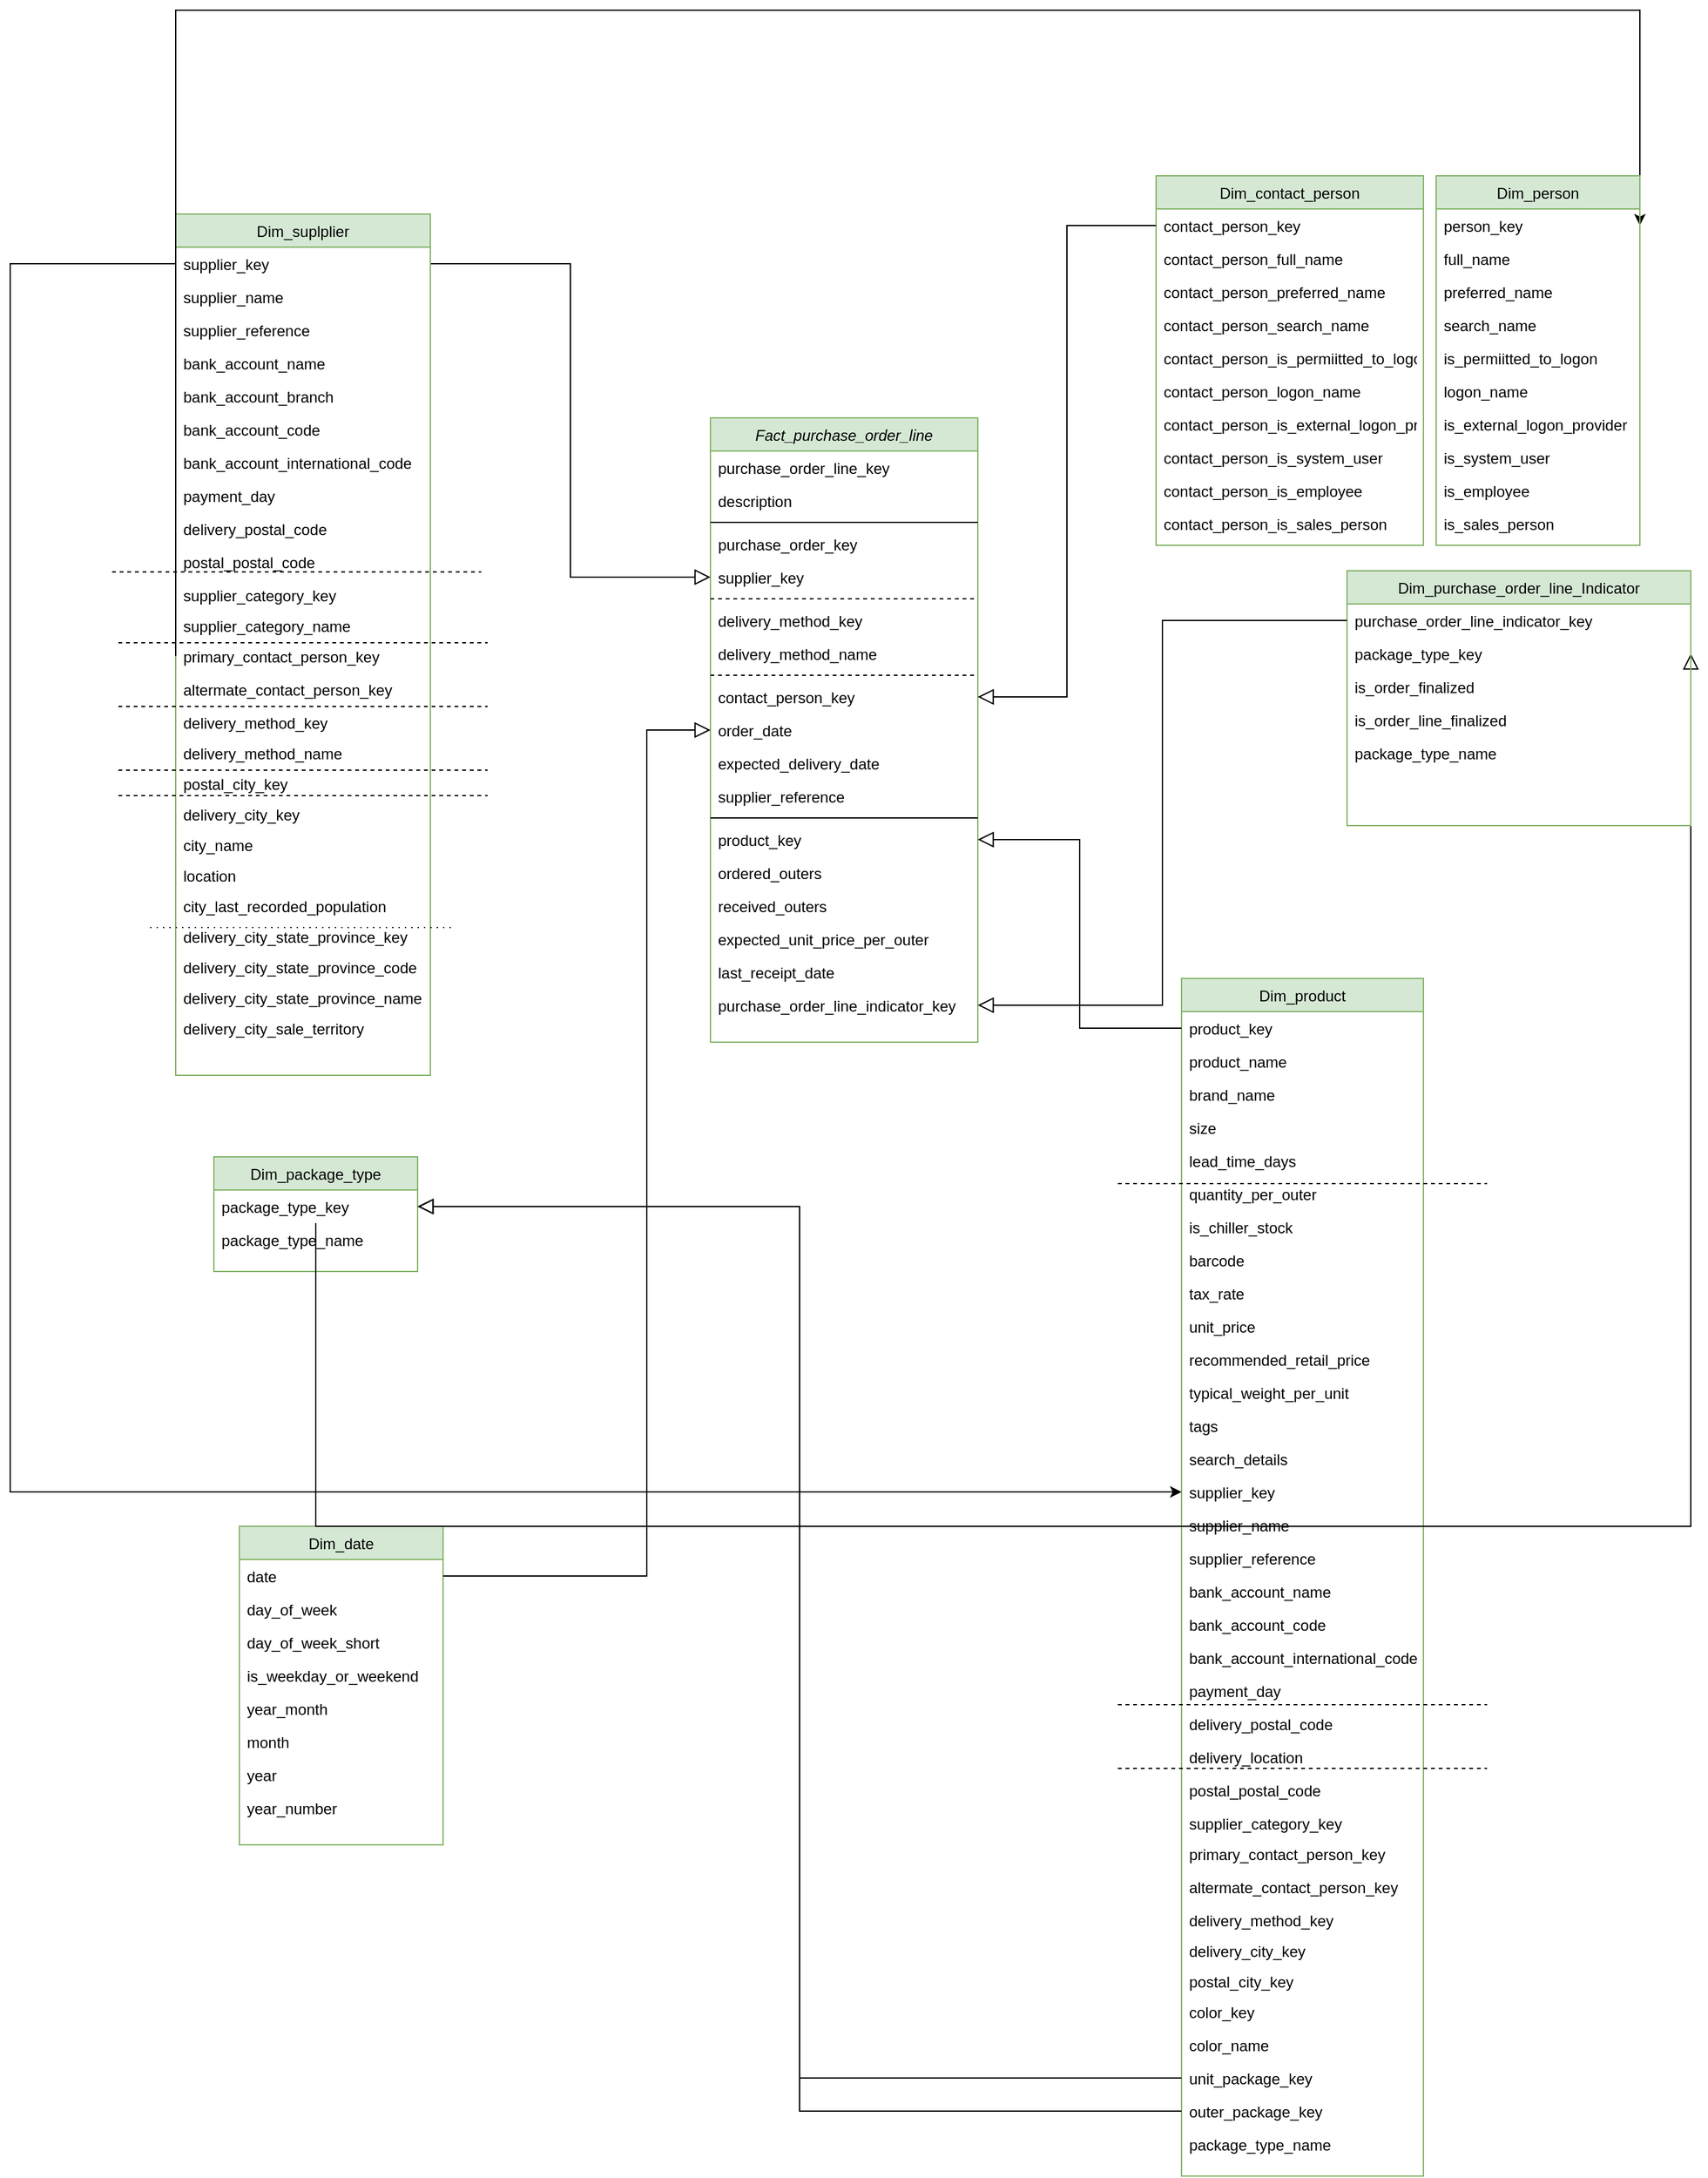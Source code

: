<mxfile version="20.7.4" type="github">
  <diagram id="C5RBs43oDa-KdzZeNtuy" name="Page-1">
    <mxGraphModel dx="1761" dy="1684" grid="1" gridSize="10" guides="1" tooltips="1" connect="1" arrows="1" fold="1" page="1" pageScale="1" pageWidth="827" pageHeight="1169" math="0" shadow="0">
      <root>
        <mxCell id="WIyWlLk6GJQsqaUBKTNV-0" />
        <mxCell id="WIyWlLk6GJQsqaUBKTNV-1" parent="WIyWlLk6GJQsqaUBKTNV-0" />
        <mxCell id="zkfFHV4jXpPFQw0GAbJ--0" value="Fact_purchase_order_line" style="swimlane;fontStyle=2;align=center;verticalAlign=top;childLayout=stackLayout;horizontal=1;startSize=26;horizontalStack=0;resizeParent=1;resizeLast=0;collapsible=1;marginBottom=0;rounded=0;shadow=0;strokeWidth=1;swimlaneLine=1;fillColor=#d5e8d4;strokeColor=#82b366;" parent="WIyWlLk6GJQsqaUBKTNV-1" vertex="1">
          <mxGeometry x="420" y="230" width="210" height="490" as="geometry">
            <mxRectangle x="230" y="140" width="160" height="26" as="alternateBounds" />
          </mxGeometry>
        </mxCell>
        <mxCell id="zkfFHV4jXpPFQw0GAbJ--1" value="purchase_order_line_key" style="text;align=left;verticalAlign=top;spacingLeft=4;spacingRight=4;overflow=hidden;rotatable=0;points=[[0,0.5],[1,0.5]];portConstraint=eastwest;" parent="zkfFHV4jXpPFQw0GAbJ--0" vertex="1">
          <mxGeometry y="26" width="210" height="26" as="geometry" />
        </mxCell>
        <mxCell id="zkfFHV4jXpPFQw0GAbJ--3" value="description" style="text;align=left;verticalAlign=top;spacingLeft=4;spacingRight=4;overflow=hidden;rotatable=0;points=[[0,0.5],[1,0.5]];portConstraint=eastwest;rounded=0;shadow=0;html=0;" parent="zkfFHV4jXpPFQw0GAbJ--0" vertex="1">
          <mxGeometry y="52" width="210" height="26" as="geometry" />
        </mxCell>
        <mxCell id="s6Ir-vhf3dQEjrY05Iy9-20" value="" style="line;html=1;strokeWidth=1;align=left;verticalAlign=middle;spacingTop=-1;spacingLeft=3;spacingRight=3;rotatable=0;labelPosition=right;points=[];portConstraint=eastwest;" vertex="1" parent="zkfFHV4jXpPFQw0GAbJ--0">
          <mxGeometry y="78" width="210" height="8" as="geometry" />
        </mxCell>
        <mxCell id="xJLlcKTlmaiggf84LCdM-2" value="purchase_order_key" style="text;align=left;verticalAlign=top;spacingLeft=4;spacingRight=4;overflow=hidden;rotatable=0;points=[[0,0.5],[1,0.5]];portConstraint=eastwest;rounded=0;shadow=0;html=0;" parent="zkfFHV4jXpPFQw0GAbJ--0" vertex="1">
          <mxGeometry y="86" width="210" height="26" as="geometry" />
        </mxCell>
        <mxCell id="xJLlcKTlmaiggf84LCdM-3" value="supplier_key" style="text;align=left;verticalAlign=top;spacingLeft=4;spacingRight=4;overflow=hidden;rotatable=0;points=[[0,0.5],[1,0.5]];portConstraint=eastwest;rounded=0;shadow=0;html=0;" parent="zkfFHV4jXpPFQw0GAbJ--0" vertex="1">
          <mxGeometry y="112" width="210" height="26" as="geometry" />
        </mxCell>
        <mxCell id="s6Ir-vhf3dQEjrY05Iy9-17" value="" style="line;html=1;strokeWidth=1;align=left;verticalAlign=middle;spacingTop=-1;spacingLeft=3;spacingRight=3;rotatable=0;labelPosition=right;points=[];portConstraint=eastwest;dashed=1;" vertex="1" parent="zkfFHV4jXpPFQw0GAbJ--0">
          <mxGeometry y="138" width="210" height="8" as="geometry" />
        </mxCell>
        <mxCell id="xJLlcKTlmaiggf84LCdM-146" value="delivery_method_key" style="text;align=left;verticalAlign=top;spacingLeft=4;spacingRight=4;overflow=hidden;rotatable=0;points=[[0,0.5],[1,0.5]];portConstraint=eastwest;rounded=0;shadow=0;html=0;" parent="zkfFHV4jXpPFQw0GAbJ--0" vertex="1">
          <mxGeometry y="146" width="210" height="26" as="geometry" />
        </mxCell>
        <mxCell id="xJLlcKTlmaiggf84LCdM-99" value="delivery_method_name" style="text;align=left;verticalAlign=top;spacingLeft=4;spacingRight=4;overflow=hidden;rotatable=0;points=[[0,0.5],[1,0.5]];portConstraint=eastwest;rounded=0;shadow=0;html=0;" parent="zkfFHV4jXpPFQw0GAbJ--0" vertex="1">
          <mxGeometry y="172" width="210" height="26" as="geometry" />
        </mxCell>
        <mxCell id="s6Ir-vhf3dQEjrY05Iy9-13" value="" style="line;html=1;strokeWidth=1;align=left;verticalAlign=middle;spacingTop=-1;spacingLeft=3;spacingRight=3;rotatable=0;labelPosition=right;points=[];portConstraint=eastwest;dashed=1;" vertex="1" parent="zkfFHV4jXpPFQw0GAbJ--0">
          <mxGeometry y="198" width="210" height="8" as="geometry" />
        </mxCell>
        <mxCell id="xJLlcKTlmaiggf84LCdM-5" value="contact_person_key" style="text;align=left;verticalAlign=top;spacingLeft=4;spacingRight=4;overflow=hidden;rotatable=0;points=[[0,0.5],[1,0.5]];portConstraint=eastwest;rounded=0;shadow=0;html=0;" parent="zkfFHV4jXpPFQw0GAbJ--0" vertex="1">
          <mxGeometry y="206" width="210" height="26" as="geometry" />
        </mxCell>
        <mxCell id="xJLlcKTlmaiggf84LCdM-145" value="order_date" style="text;align=left;verticalAlign=top;spacingLeft=4;spacingRight=4;overflow=hidden;rotatable=0;points=[[0,0.5],[1,0.5]];portConstraint=eastwest;rounded=0;shadow=0;html=0;" parent="zkfFHV4jXpPFQw0GAbJ--0" vertex="1">
          <mxGeometry y="232" width="210" height="26" as="geometry" />
        </mxCell>
        <mxCell id="xJLlcKTlmaiggf84LCdM-143" value="expected_delivery_date" style="text;align=left;verticalAlign=top;spacingLeft=4;spacingRight=4;overflow=hidden;rotatable=0;points=[[0,0.5],[1,0.5]];portConstraint=eastwest;rounded=0;shadow=0;html=0;" parent="zkfFHV4jXpPFQw0GAbJ--0" vertex="1">
          <mxGeometry y="258" width="210" height="26" as="geometry" />
        </mxCell>
        <mxCell id="xJLlcKTlmaiggf84LCdM-144" value="supplier_reference" style="text;align=left;verticalAlign=top;spacingLeft=4;spacingRight=4;overflow=hidden;rotatable=0;points=[[0,0.5],[1,0.5]];portConstraint=eastwest;rounded=0;shadow=0;html=0;" parent="zkfFHV4jXpPFQw0GAbJ--0" vertex="1">
          <mxGeometry y="284" width="210" height="26" as="geometry" />
        </mxCell>
        <mxCell id="s6Ir-vhf3dQEjrY05Iy9-11" value="" style="line;html=1;strokeWidth=1;align=left;verticalAlign=middle;spacingTop=-1;spacingLeft=3;spacingRight=3;rotatable=0;labelPosition=right;points=[];portConstraint=eastwest;" vertex="1" parent="zkfFHV4jXpPFQw0GAbJ--0">
          <mxGeometry y="310" width="210" height="8" as="geometry" />
        </mxCell>
        <mxCell id="xJLlcKTlmaiggf84LCdM-4" value="product_key" style="text;align=left;verticalAlign=top;spacingLeft=4;spacingRight=4;overflow=hidden;rotatable=0;points=[[0,0.5],[1,0.5]];portConstraint=eastwest;rounded=0;shadow=0;html=0;" parent="zkfFHV4jXpPFQw0GAbJ--0" vertex="1">
          <mxGeometry y="318" width="210" height="26" as="geometry" />
        </mxCell>
        <mxCell id="xJLlcKTlmaiggf84LCdM-100" value="ordered_outers" style="text;align=left;verticalAlign=top;spacingLeft=4;spacingRight=4;overflow=hidden;rotatable=0;points=[[0,0.5],[1,0.5]];portConstraint=eastwest;rounded=0;shadow=0;html=0;" parent="zkfFHV4jXpPFQw0GAbJ--0" vertex="1">
          <mxGeometry y="344" width="210" height="26" as="geometry" />
        </mxCell>
        <mxCell id="xJLlcKTlmaiggf84LCdM-102" value="received_outers" style="text;align=left;verticalAlign=top;spacingLeft=4;spacingRight=4;overflow=hidden;rotatable=0;points=[[0,0.5],[1,0.5]];portConstraint=eastwest;rounded=0;shadow=0;html=0;" parent="zkfFHV4jXpPFQw0GAbJ--0" vertex="1">
          <mxGeometry y="370" width="210" height="26" as="geometry" />
        </mxCell>
        <mxCell id="xJLlcKTlmaiggf84LCdM-6" value="expected_unit_price_per_outer " style="text;align=left;verticalAlign=top;spacingLeft=4;spacingRight=4;overflow=hidden;rotatable=0;points=[[0,0.5],[1,0.5]];portConstraint=eastwest;rounded=0;shadow=0;html=0;" parent="zkfFHV4jXpPFQw0GAbJ--0" vertex="1">
          <mxGeometry y="396" width="210" height="26" as="geometry" />
        </mxCell>
        <mxCell id="xJLlcKTlmaiggf84LCdM-70" value="last_receipt_date" style="text;align=left;verticalAlign=top;spacingLeft=4;spacingRight=4;overflow=hidden;rotatable=0;points=[[0,0.5],[1,0.5]];portConstraint=eastwest;rounded=0;shadow=0;html=0;" parent="zkfFHV4jXpPFQw0GAbJ--0" vertex="1">
          <mxGeometry y="422" width="210" height="26" as="geometry" />
        </mxCell>
        <mxCell id="s6Ir-vhf3dQEjrY05Iy9-23" value="purchase_order_line_indicator_key" style="text;align=left;verticalAlign=top;spacingLeft=4;spacingRight=4;overflow=hidden;rotatable=0;points=[[0,0.5],[1,0.5]];portConstraint=eastwest;" vertex="1" parent="zkfFHV4jXpPFQw0GAbJ--0">
          <mxGeometry y="448" width="210" height="26" as="geometry" />
        </mxCell>
        <mxCell id="zkfFHV4jXpPFQw0GAbJ--12" value="" style="endArrow=block;endSize=10;endFill=0;shadow=0;strokeWidth=1;rounded=0;edgeStyle=elbowEdgeStyle;exitX=1;exitY=0.5;exitDx=0;exitDy=0;entryX=0;entryY=0.5;entryDx=0;entryDy=0;" parent="WIyWlLk6GJQsqaUBKTNV-1" source="xJLlcKTlmaiggf84LCdM-81" target="xJLlcKTlmaiggf84LCdM-3" edge="1">
          <mxGeometry width="160" relative="1" as="geometry">
            <mxPoint x="210" y="129.0" as="sourcePoint" />
            <mxPoint x="200" y="203" as="targetPoint" />
          </mxGeometry>
        </mxCell>
        <mxCell id="zkfFHV4jXpPFQw0GAbJ--13" value="Dim_contact_person" style="swimlane;fontStyle=0;align=center;verticalAlign=top;childLayout=stackLayout;horizontal=1;startSize=26;horizontalStack=0;resizeParent=1;resizeLast=0;collapsible=1;marginBottom=0;rounded=0;shadow=0;strokeWidth=1;fillColor=#d5e8d4;strokeColor=#82b366;" parent="WIyWlLk6GJQsqaUBKTNV-1" vertex="1">
          <mxGeometry x="770" y="40" width="210" height="290" as="geometry">
            <mxRectangle x="340" y="380" width="170" height="26" as="alternateBounds" />
          </mxGeometry>
        </mxCell>
        <mxCell id="zkfFHV4jXpPFQw0GAbJ--14" value="contact_person_key" style="text;align=left;verticalAlign=top;spacingLeft=4;spacingRight=4;overflow=hidden;rotatable=0;points=[[0,0.5],[1,0.5]];portConstraint=eastwest;" parent="zkfFHV4jXpPFQw0GAbJ--13" vertex="1">
          <mxGeometry y="26" width="210" height="26" as="geometry" />
        </mxCell>
        <mxCell id="xJLlcKTlmaiggf84LCdM-56" value="contact_person_full_name" style="text;align=left;verticalAlign=top;spacingLeft=4;spacingRight=4;overflow=hidden;rotatable=0;points=[[0,0.5],[1,0.5]];portConstraint=eastwest;" parent="zkfFHV4jXpPFQw0GAbJ--13" vertex="1">
          <mxGeometry y="52" width="210" height="26" as="geometry" />
        </mxCell>
        <mxCell id="xJLlcKTlmaiggf84LCdM-57" value="contact_person_preferred_name&#xa;" style="text;align=left;verticalAlign=top;spacingLeft=4;spacingRight=4;overflow=hidden;rotatable=0;points=[[0,0.5],[1,0.5]];portConstraint=eastwest;" parent="zkfFHV4jXpPFQw0GAbJ--13" vertex="1">
          <mxGeometry y="78" width="210" height="26" as="geometry" />
        </mxCell>
        <mxCell id="xJLlcKTlmaiggf84LCdM-60" value="contact_person_search_name" style="text;align=left;verticalAlign=top;spacingLeft=4;spacingRight=4;overflow=hidden;rotatable=0;points=[[0,0.5],[1,0.5]];portConstraint=eastwest;" parent="zkfFHV4jXpPFQw0GAbJ--13" vertex="1">
          <mxGeometry y="104" width="210" height="26" as="geometry" />
        </mxCell>
        <mxCell id="k6A8KLiCEBiVcEmz783S-1" value="contact_person_is_permiitted_to_logon" style="text;align=left;verticalAlign=top;spacingLeft=4;spacingRight=4;overflow=hidden;rotatable=0;points=[[0,0.5],[1,0.5]];portConstraint=eastwest;" parent="zkfFHV4jXpPFQw0GAbJ--13" vertex="1">
          <mxGeometry y="130" width="210" height="26" as="geometry" />
        </mxCell>
        <mxCell id="k6A8KLiCEBiVcEmz783S-2" value="contact_person_logon_name" style="text;align=left;verticalAlign=top;spacingLeft=4;spacingRight=4;overflow=hidden;rotatable=0;points=[[0,0.5],[1,0.5]];portConstraint=eastwest;" parent="zkfFHV4jXpPFQw0GAbJ--13" vertex="1">
          <mxGeometry y="156" width="210" height="26" as="geometry" />
        </mxCell>
        <mxCell id="xJLlcKTlmaiggf84LCdM-153" value="contact_person_is_external_logon_provider" style="text;align=left;verticalAlign=top;spacingLeft=4;spacingRight=4;overflow=hidden;rotatable=0;points=[[0,0.5],[1,0.5]];portConstraint=eastwest;rounded=0;shadow=0;html=0;" parent="zkfFHV4jXpPFQw0GAbJ--13" vertex="1">
          <mxGeometry y="182" width="210" height="26" as="geometry" />
        </mxCell>
        <mxCell id="xJLlcKTlmaiggf84LCdM-154" value="contact_person_is_system_user" style="text;align=left;verticalAlign=top;spacingLeft=4;spacingRight=4;overflow=hidden;rotatable=0;points=[[0,0.5],[1,0.5]];portConstraint=eastwest;rounded=0;shadow=0;html=0;" parent="zkfFHV4jXpPFQw0GAbJ--13" vertex="1">
          <mxGeometry y="208" width="210" height="26" as="geometry" />
        </mxCell>
        <mxCell id="xJLlcKTlmaiggf84LCdM-155" value="contact_person_is_employee" style="text;align=left;verticalAlign=top;spacingLeft=4;spacingRight=4;overflow=hidden;rotatable=0;points=[[0,0.5],[1,0.5]];portConstraint=eastwest;rounded=0;shadow=0;html=0;" parent="zkfFHV4jXpPFQw0GAbJ--13" vertex="1">
          <mxGeometry y="234" width="210" height="26" as="geometry" />
        </mxCell>
        <mxCell id="xJLlcKTlmaiggf84LCdM-156" value="contact_person_is_sales_person" style="text;align=left;verticalAlign=top;spacingLeft=4;spacingRight=4;overflow=hidden;rotatable=0;points=[[0,0.5],[1,0.5]];portConstraint=eastwest;rounded=0;shadow=0;html=0;" parent="zkfFHV4jXpPFQw0GAbJ--13" vertex="1">
          <mxGeometry y="260" width="210" height="26" as="geometry" />
        </mxCell>
        <mxCell id="xJLlcKTlmaiggf84LCdM-61" value="Dim_product" style="swimlane;fontStyle=0;align=center;verticalAlign=top;childLayout=stackLayout;horizontal=1;startSize=26;horizontalStack=0;resizeParent=1;resizeLast=0;collapsible=1;marginBottom=0;rounded=0;shadow=0;strokeWidth=1;glass=0;sketch=0;fillColor=#d5e8d4;strokeColor=#82b366;" parent="WIyWlLk6GJQsqaUBKTNV-1" vertex="1">
          <mxGeometry x="790" y="670" width="190" height="940" as="geometry">
            <mxRectangle x="340" y="380" width="170" height="26" as="alternateBounds" />
          </mxGeometry>
        </mxCell>
        <mxCell id="xJLlcKTlmaiggf84LCdM-62" value="product_key" style="text;align=left;verticalAlign=top;spacingLeft=4;spacingRight=4;overflow=hidden;rotatable=0;points=[[0,0.5],[1,0.5]];portConstraint=eastwest;" parent="xJLlcKTlmaiggf84LCdM-61" vertex="1">
          <mxGeometry y="26" width="190" height="26" as="geometry" />
        </mxCell>
        <mxCell id="xJLlcKTlmaiggf84LCdM-63" value="product_name" style="text;align=left;verticalAlign=top;spacingLeft=4;spacingRight=4;overflow=hidden;rotatable=0;points=[[0,0.5],[1,0.5]];portConstraint=eastwest;" parent="xJLlcKTlmaiggf84LCdM-61" vertex="1">
          <mxGeometry y="52" width="190" height="26" as="geometry" />
        </mxCell>
        <mxCell id="xJLlcKTlmaiggf84LCdM-64" value="brand_name" style="text;align=left;verticalAlign=top;spacingLeft=4;spacingRight=4;overflow=hidden;rotatable=0;points=[[0,0.5],[1,0.5]];portConstraint=eastwest;" parent="xJLlcKTlmaiggf84LCdM-61" vertex="1">
          <mxGeometry y="78" width="190" height="26" as="geometry" />
        </mxCell>
        <mxCell id="xJLlcKTlmaiggf84LCdM-65" value="size" style="text;align=left;verticalAlign=top;spacingLeft=4;spacingRight=4;overflow=hidden;rotatable=0;points=[[0,0.5],[1,0.5]];portConstraint=eastwest;" parent="xJLlcKTlmaiggf84LCdM-61" vertex="1">
          <mxGeometry y="104" width="190" height="26" as="geometry" />
        </mxCell>
        <mxCell id="xJLlcKTlmaiggf84LCdM-66" value="lead_time_days" style="text;align=left;verticalAlign=top;spacingLeft=4;spacingRight=4;overflow=hidden;rotatable=0;points=[[0,0.5],[1,0.5]];portConstraint=eastwest;" parent="xJLlcKTlmaiggf84LCdM-61" vertex="1">
          <mxGeometry y="130" width="190" height="26" as="geometry" />
        </mxCell>
        <mxCell id="xJLlcKTlmaiggf84LCdM-67" value="quantity_per_outer" style="text;align=left;verticalAlign=top;spacingLeft=4;spacingRight=4;overflow=hidden;rotatable=0;points=[[0,0.5],[1,0.5]];portConstraint=eastwest;" parent="xJLlcKTlmaiggf84LCdM-61" vertex="1">
          <mxGeometry y="156" width="190" height="26" as="geometry" />
        </mxCell>
        <mxCell id="xJLlcKTlmaiggf84LCdM-71" value="is_chiller_stock" style="text;align=left;verticalAlign=top;spacingLeft=4;spacingRight=4;overflow=hidden;rotatable=0;points=[[0,0.5],[1,0.5]];portConstraint=eastwest;" parent="xJLlcKTlmaiggf84LCdM-61" vertex="1">
          <mxGeometry y="182" width="190" height="26" as="geometry" />
        </mxCell>
        <mxCell id="xJLlcKTlmaiggf84LCdM-72" value="barcode" style="text;align=left;verticalAlign=top;spacingLeft=4;spacingRight=4;overflow=hidden;rotatable=0;points=[[0,0.5],[1,0.5]];portConstraint=eastwest;" parent="xJLlcKTlmaiggf84LCdM-61" vertex="1">
          <mxGeometry y="208" width="190" height="26" as="geometry" />
        </mxCell>
        <mxCell id="xJLlcKTlmaiggf84LCdM-73" value="tax_rate" style="text;align=left;verticalAlign=top;spacingLeft=4;spacingRight=4;overflow=hidden;rotatable=0;points=[[0,0.5],[1,0.5]];portConstraint=eastwest;" parent="xJLlcKTlmaiggf84LCdM-61" vertex="1">
          <mxGeometry y="234" width="190" height="26" as="geometry" />
        </mxCell>
        <mxCell id="xJLlcKTlmaiggf84LCdM-74" value="unit_price" style="text;align=left;verticalAlign=top;spacingLeft=4;spacingRight=4;overflow=hidden;rotatable=0;points=[[0,0.5],[1,0.5]];portConstraint=eastwest;" parent="xJLlcKTlmaiggf84LCdM-61" vertex="1">
          <mxGeometry y="260" width="190" height="26" as="geometry" />
        </mxCell>
        <mxCell id="xJLlcKTlmaiggf84LCdM-75" value="recommended_retail_price" style="text;align=left;verticalAlign=top;spacingLeft=4;spacingRight=4;overflow=hidden;rotatable=0;points=[[0,0.5],[1,0.5]];portConstraint=eastwest;" parent="xJLlcKTlmaiggf84LCdM-61" vertex="1">
          <mxGeometry y="286" width="190" height="26" as="geometry" />
        </mxCell>
        <mxCell id="xJLlcKTlmaiggf84LCdM-76" value="typical_weight_per_unit" style="text;align=left;verticalAlign=top;spacingLeft=4;spacingRight=4;overflow=hidden;rotatable=0;points=[[0,0.5],[1,0.5]];portConstraint=eastwest;" parent="xJLlcKTlmaiggf84LCdM-61" vertex="1">
          <mxGeometry y="312" width="190" height="26" as="geometry" />
        </mxCell>
        <mxCell id="xJLlcKTlmaiggf84LCdM-77" value="tags" style="text;align=left;verticalAlign=top;spacingLeft=4;spacingRight=4;overflow=hidden;rotatable=0;points=[[0,0.5],[1,0.5]];portConstraint=eastwest;" parent="xJLlcKTlmaiggf84LCdM-61" vertex="1">
          <mxGeometry y="338" width="190" height="26" as="geometry" />
        </mxCell>
        <mxCell id="xJLlcKTlmaiggf84LCdM-78" value="search_details" style="text;align=left;verticalAlign=top;spacingLeft=4;spacingRight=4;overflow=hidden;rotatable=0;points=[[0,0.5],[1,0.5]];portConstraint=eastwest;" parent="xJLlcKTlmaiggf84LCdM-61" vertex="1">
          <mxGeometry y="364" width="190" height="26" as="geometry" />
        </mxCell>
        <mxCell id="xJLlcKTlmaiggf84LCdM-88" value="supplier_key" style="text;align=left;verticalAlign=top;spacingLeft=4;spacingRight=4;overflow=hidden;rotatable=0;points=[[0,0.5],[1,0.5]];portConstraint=eastwest;" parent="xJLlcKTlmaiggf84LCdM-61" vertex="1">
          <mxGeometry y="390" width="190" height="26" as="geometry" />
        </mxCell>
        <mxCell id="xJLlcKTlmaiggf84LCdM-89" value="supplier_name" style="text;align=left;verticalAlign=top;spacingLeft=4;spacingRight=4;overflow=hidden;rotatable=0;points=[[0,0.5],[1,0.5]];portConstraint=eastwest;" parent="xJLlcKTlmaiggf84LCdM-61" vertex="1">
          <mxGeometry y="416" width="190" height="26" as="geometry" />
        </mxCell>
        <mxCell id="xJLlcKTlmaiggf84LCdM-190" value="supplier_reference" style="text;align=left;verticalAlign=top;spacingLeft=4;spacingRight=4;overflow=hidden;rotatable=0;points=[[0,0.5],[1,0.5]];portConstraint=eastwest;" parent="xJLlcKTlmaiggf84LCdM-61" vertex="1">
          <mxGeometry y="442" width="190" height="26" as="geometry" />
        </mxCell>
        <mxCell id="xJLlcKTlmaiggf84LCdM-191" value="bank_account_name" style="text;align=left;verticalAlign=top;spacingLeft=4;spacingRight=4;overflow=hidden;rotatable=0;points=[[0,0.5],[1,0.5]];portConstraint=eastwest;" parent="xJLlcKTlmaiggf84LCdM-61" vertex="1">
          <mxGeometry y="468" width="190" height="26" as="geometry" />
        </mxCell>
        <mxCell id="xJLlcKTlmaiggf84LCdM-192" value="bank_account_code" style="text;align=left;verticalAlign=top;spacingLeft=4;spacingRight=4;overflow=hidden;rotatable=0;points=[[0,0.5],[1,0.5]];portConstraint=eastwest;" parent="xJLlcKTlmaiggf84LCdM-61" vertex="1">
          <mxGeometry y="494" width="190" height="26" as="geometry" />
        </mxCell>
        <mxCell id="xJLlcKTlmaiggf84LCdM-193" value="bank_account_international_code" style="text;align=left;verticalAlign=top;spacingLeft=4;spacingRight=4;overflow=hidden;rotatable=0;points=[[0,0.5],[1,0.5]];portConstraint=eastwest;" parent="xJLlcKTlmaiggf84LCdM-61" vertex="1">
          <mxGeometry y="520" width="190" height="26" as="geometry" />
        </mxCell>
        <mxCell id="xJLlcKTlmaiggf84LCdM-194" value="payment_day" style="text;align=left;verticalAlign=top;spacingLeft=4;spacingRight=4;overflow=hidden;rotatable=0;points=[[0,0.5],[1,0.5]];portConstraint=eastwest;" parent="xJLlcKTlmaiggf84LCdM-61" vertex="1">
          <mxGeometry y="546" width="190" height="26" as="geometry" />
        </mxCell>
        <mxCell id="sBeDFWltFYaBTrh585lc-4" value="delivery_postal_code" style="text;align=left;verticalAlign=top;spacingLeft=4;spacingRight=4;overflow=hidden;rotatable=0;points=[[0,0.5],[1,0.5]];portConstraint=eastwest;" parent="xJLlcKTlmaiggf84LCdM-61" vertex="1">
          <mxGeometry y="572" width="190" height="26" as="geometry" />
        </mxCell>
        <mxCell id="sBeDFWltFYaBTrh585lc-3" value="delivery_location" style="text;align=left;verticalAlign=top;spacingLeft=4;spacingRight=4;overflow=hidden;rotatable=0;points=[[0,0.5],[1,0.5]];portConstraint=eastwest;" parent="xJLlcKTlmaiggf84LCdM-61" vertex="1">
          <mxGeometry y="598" width="190" height="26" as="geometry" />
        </mxCell>
        <mxCell id="sBeDFWltFYaBTrh585lc-2" value="postal_postal_code" style="text;align=left;verticalAlign=top;spacingLeft=4;spacingRight=4;overflow=hidden;rotatable=0;points=[[0,0.5],[1,0.5]];portConstraint=eastwest;" parent="xJLlcKTlmaiggf84LCdM-61" vertex="1">
          <mxGeometry y="624" width="190" height="26" as="geometry" />
        </mxCell>
        <mxCell id="sBeDFWltFYaBTrh585lc-6" value="supplier_category_key" style="text;align=left;verticalAlign=top;spacingLeft=4;spacingRight=4;overflow=hidden;rotatable=0;points=[[0,0.5],[1,0.5]];portConstraint=eastwest;" parent="xJLlcKTlmaiggf84LCdM-61" vertex="1">
          <mxGeometry y="650" width="190" height="24" as="geometry" />
        </mxCell>
        <mxCell id="sBeDFWltFYaBTrh585lc-0" value="primary_contact_person_key" style="text;align=left;verticalAlign=top;spacingLeft=4;spacingRight=4;overflow=hidden;rotatable=0;points=[[0,0.5],[1,0.5]];portConstraint=eastwest;" parent="xJLlcKTlmaiggf84LCdM-61" vertex="1">
          <mxGeometry y="674" width="190" height="26" as="geometry" />
        </mxCell>
        <mxCell id="sBeDFWltFYaBTrh585lc-8" value="altermate_contact_person_key" style="text;align=left;verticalAlign=top;spacingLeft=4;spacingRight=4;overflow=hidden;rotatable=0;points=[[0,0.5],[1,0.5]];portConstraint=eastwest;" parent="xJLlcKTlmaiggf84LCdM-61" vertex="1">
          <mxGeometry y="700" width="190" height="26" as="geometry" />
        </mxCell>
        <mxCell id="xJLlcKTlmaiggf84LCdM-120" value="delivery_method_key" style="text;align=left;verticalAlign=top;spacingLeft=4;spacingRight=4;overflow=hidden;rotatable=0;points=[[0,0.5],[1,0.5]];portConstraint=eastwest;" parent="xJLlcKTlmaiggf84LCdM-61" vertex="1">
          <mxGeometry y="726" width="190" height="24" as="geometry" />
        </mxCell>
        <mxCell id="xJLlcKTlmaiggf84LCdM-95" value="delivery_city_key" style="text;align=left;verticalAlign=top;spacingLeft=4;spacingRight=4;overflow=hidden;rotatable=0;points=[[0,0.5],[1,0.5]];portConstraint=eastwest;" parent="xJLlcKTlmaiggf84LCdM-61" vertex="1">
          <mxGeometry y="750" width="190" height="24" as="geometry" />
        </mxCell>
        <mxCell id="xJLlcKTlmaiggf84LCdM-133" value="postal_city_key" style="text;align=left;verticalAlign=top;spacingLeft=4;spacingRight=4;overflow=hidden;rotatable=0;points=[[0,0.5],[1,0.5]];portConstraint=eastwest;" parent="xJLlcKTlmaiggf84LCdM-61" vertex="1">
          <mxGeometry y="774" width="190" height="24" as="geometry" />
        </mxCell>
        <mxCell id="xJLlcKTlmaiggf84LCdM-188" value="color_key" style="text;align=left;verticalAlign=top;spacingLeft=4;spacingRight=4;overflow=hidden;rotatable=0;points=[[0,0.5],[1,0.5]];portConstraint=eastwest;" parent="xJLlcKTlmaiggf84LCdM-61" vertex="1">
          <mxGeometry y="798" width="190" height="26" as="geometry" />
        </mxCell>
        <mxCell id="sBeDFWltFYaBTrh585lc-26" value="color_name" style="text;align=left;verticalAlign=top;spacingLeft=4;spacingRight=4;overflow=hidden;rotatable=0;points=[[0,0.5],[1,0.5]];portConstraint=eastwest;" parent="xJLlcKTlmaiggf84LCdM-61" vertex="1">
          <mxGeometry y="824" width="190" height="26" as="geometry" />
        </mxCell>
        <mxCell id="xJLlcKTlmaiggf84LCdM-189" value="unit_package_key" style="text;align=left;verticalAlign=top;spacingLeft=4;spacingRight=4;overflow=hidden;rotatable=0;points=[[0,0.5],[1,0.5]];portConstraint=eastwest;" parent="xJLlcKTlmaiggf84LCdM-61" vertex="1">
          <mxGeometry y="850" width="190" height="26" as="geometry" />
        </mxCell>
        <mxCell id="sBeDFWltFYaBTrh585lc-28" value="outer_package_key" style="text;align=left;verticalAlign=top;spacingLeft=4;spacingRight=4;overflow=hidden;rotatable=0;points=[[0,0.5],[1,0.5]];portConstraint=eastwest;" parent="xJLlcKTlmaiggf84LCdM-61" vertex="1">
          <mxGeometry y="876" width="190" height="26" as="geometry" />
        </mxCell>
        <mxCell id="sBeDFWltFYaBTrh585lc-29" value="package_type_name" style="text;align=left;verticalAlign=top;spacingLeft=4;spacingRight=4;overflow=hidden;rotatable=0;points=[[0,0.5],[1,0.5]];portConstraint=eastwest;" parent="xJLlcKTlmaiggf84LCdM-61" vertex="1">
          <mxGeometry y="902" width="190" height="26" as="geometry" />
        </mxCell>
        <mxCell id="xJLlcKTlmaiggf84LCdM-68" value="" style="endArrow=block;endSize=10;endFill=0;shadow=0;strokeWidth=1;rounded=0;edgeStyle=elbowEdgeStyle;entryX=1;entryY=0.5;entryDx=0;entryDy=0;exitX=0;exitY=0.5;exitDx=0;exitDy=0;" parent="WIyWlLk6GJQsqaUBKTNV-1" source="xJLlcKTlmaiggf84LCdM-62" target="xJLlcKTlmaiggf84LCdM-4" edge="1">
          <mxGeometry width="160" relative="1" as="geometry">
            <mxPoint x="550" y="330.001" as="sourcePoint" />
            <mxPoint x="450.0" y="330.001" as="targetPoint" />
            <Array as="points" />
          </mxGeometry>
        </mxCell>
        <mxCell id="xJLlcKTlmaiggf84LCdM-80" value="Dim_suplplier" style="swimlane;fontStyle=0;align=center;verticalAlign=top;childLayout=stackLayout;horizontal=1;startSize=26;horizontalStack=0;resizeParent=1;resizeLast=0;collapsible=1;marginBottom=0;rounded=0;shadow=0;strokeWidth=1;fillColor=#d5e8d4;strokeColor=#82b366;" parent="WIyWlLk6GJQsqaUBKTNV-1" vertex="1">
          <mxGeometry y="70" width="200" height="676" as="geometry">
            <mxRectangle x="340" y="380" width="170" height="26" as="alternateBounds" />
          </mxGeometry>
        </mxCell>
        <mxCell id="xJLlcKTlmaiggf84LCdM-81" value="supplier_key" style="text;align=left;verticalAlign=top;spacingLeft=4;spacingRight=4;overflow=hidden;rotatable=0;points=[[0,0.5],[1,0.5]];portConstraint=eastwest;" parent="xJLlcKTlmaiggf84LCdM-80" vertex="1">
          <mxGeometry y="26" width="200" height="26" as="geometry" />
        </mxCell>
        <mxCell id="sBeDFWltFYaBTrh585lc-10" value="supplier_name" style="text;align=left;verticalAlign=top;spacingLeft=4;spacingRight=4;overflow=hidden;rotatable=0;points=[[0,0.5],[1,0.5]];portConstraint=eastwest;" parent="xJLlcKTlmaiggf84LCdM-80" vertex="1">
          <mxGeometry y="52" width="200" height="26" as="geometry" />
        </mxCell>
        <mxCell id="sBeDFWltFYaBTrh585lc-11" value="supplier_reference" style="text;align=left;verticalAlign=top;spacingLeft=4;spacingRight=4;overflow=hidden;rotatable=0;points=[[0,0.5],[1,0.5]];portConstraint=eastwest;" parent="xJLlcKTlmaiggf84LCdM-80" vertex="1">
          <mxGeometry y="78" width="200" height="26" as="geometry" />
        </mxCell>
        <mxCell id="sBeDFWltFYaBTrh585lc-12" value="bank_account_name" style="text;align=left;verticalAlign=top;spacingLeft=4;spacingRight=4;overflow=hidden;rotatable=0;points=[[0,0.5],[1,0.5]];portConstraint=eastwest;" parent="xJLlcKTlmaiggf84LCdM-80" vertex="1">
          <mxGeometry y="104" width="200" height="26" as="geometry" />
        </mxCell>
        <mxCell id="Ml-9U8iZSdq3yle-t_jp-11" value="bank_account_branch" style="text;align=left;verticalAlign=top;spacingLeft=4;spacingRight=4;overflow=hidden;rotatable=0;points=[[0,0.5],[1,0.5]];portConstraint=eastwest;" parent="xJLlcKTlmaiggf84LCdM-80" vertex="1">
          <mxGeometry y="130" width="200" height="26" as="geometry" />
        </mxCell>
        <mxCell id="sBeDFWltFYaBTrh585lc-13" value="bank_account_code" style="text;align=left;verticalAlign=top;spacingLeft=4;spacingRight=4;overflow=hidden;rotatable=0;points=[[0,0.5],[1,0.5]];portConstraint=eastwest;" parent="xJLlcKTlmaiggf84LCdM-80" vertex="1">
          <mxGeometry y="156" width="200" height="26" as="geometry" />
        </mxCell>
        <mxCell id="sBeDFWltFYaBTrh585lc-15" value="bank_account_international_code" style="text;align=left;verticalAlign=top;spacingLeft=4;spacingRight=4;overflow=hidden;rotatable=0;points=[[0,0.5],[1,0.5]];portConstraint=eastwest;" parent="xJLlcKTlmaiggf84LCdM-80" vertex="1">
          <mxGeometry y="182" width="200" height="26" as="geometry" />
        </mxCell>
        <mxCell id="sBeDFWltFYaBTrh585lc-14" value="payment_day" style="text;align=left;verticalAlign=top;spacingLeft=4;spacingRight=4;overflow=hidden;rotatable=0;points=[[0,0.5],[1,0.5]];portConstraint=eastwest;" parent="xJLlcKTlmaiggf84LCdM-80" vertex="1">
          <mxGeometry y="208" width="200" height="26" as="geometry" />
        </mxCell>
        <mxCell id="sBeDFWltFYaBTrh585lc-16" value="delivery_postal_code" style="text;align=left;verticalAlign=top;spacingLeft=4;spacingRight=4;overflow=hidden;rotatable=0;points=[[0,0.5],[1,0.5]];portConstraint=eastwest;" parent="xJLlcKTlmaiggf84LCdM-80" vertex="1">
          <mxGeometry y="234" width="200" height="26" as="geometry" />
        </mxCell>
        <mxCell id="sBeDFWltFYaBTrh585lc-18" value="postal_postal_code" style="text;align=left;verticalAlign=top;spacingLeft=4;spacingRight=4;overflow=hidden;rotatable=0;points=[[0,0.5],[1,0.5]];portConstraint=eastwest;" parent="xJLlcKTlmaiggf84LCdM-80" vertex="1">
          <mxGeometry y="260" width="200" height="26" as="geometry" />
        </mxCell>
        <mxCell id="sBeDFWltFYaBTrh585lc-30" value="" style="endArrow=none;dashed=1;html=1;rounded=0;" parent="xJLlcKTlmaiggf84LCdM-80" edge="1">
          <mxGeometry width="50" height="50" relative="1" as="geometry">
            <mxPoint x="-50" y="280.87" as="sourcePoint" />
            <mxPoint x="240" y="280.87" as="targetPoint" />
          </mxGeometry>
        </mxCell>
        <mxCell id="sBeDFWltFYaBTrh585lc-32" value="" style="endArrow=none;dashed=1;html=1;rounded=0;" parent="xJLlcKTlmaiggf84LCdM-80" edge="1">
          <mxGeometry width="50" height="50" relative="1" as="geometry">
            <mxPoint x="-45" y="336.46" as="sourcePoint" />
            <mxPoint x="245" y="336.46" as="targetPoint" />
          </mxGeometry>
        </mxCell>
        <mxCell id="sBeDFWltFYaBTrh585lc-35" value="" style="endArrow=none;dashed=1;html=1;rounded=0;" parent="xJLlcKTlmaiggf84LCdM-80" edge="1">
          <mxGeometry width="50" height="50" relative="1" as="geometry">
            <mxPoint x="-45" y="386.46" as="sourcePoint" />
            <mxPoint x="245" y="386.46" as="targetPoint" />
          </mxGeometry>
        </mxCell>
        <mxCell id="sBeDFWltFYaBTrh585lc-36" value="" style="endArrow=none;dashed=1;html=1;rounded=0;" parent="xJLlcKTlmaiggf84LCdM-80" edge="1">
          <mxGeometry width="50" height="50" relative="1" as="geometry">
            <mxPoint x="-45" y="436.46" as="sourcePoint" />
            <mxPoint x="245" y="436.46" as="targetPoint" />
          </mxGeometry>
        </mxCell>
        <mxCell id="Ml-9U8iZSdq3yle-t_jp-2" value="" style="endArrow=none;dashed=1;html=1;rounded=0;" parent="xJLlcKTlmaiggf84LCdM-80" edge="1">
          <mxGeometry width="50" height="50" relative="1" as="geometry">
            <mxPoint x="-45" y="456.46" as="sourcePoint" />
            <mxPoint x="245" y="456.46" as="targetPoint" />
          </mxGeometry>
        </mxCell>
        <mxCell id="sBeDFWltFYaBTrh585lc-19" value="supplier_category_key" style="text;align=left;verticalAlign=top;spacingLeft=4;spacingRight=4;overflow=hidden;rotatable=0;points=[[0,0.5],[1,0.5]];portConstraint=eastwest;" parent="xJLlcKTlmaiggf84LCdM-80" vertex="1">
          <mxGeometry y="286" width="200" height="24" as="geometry" />
        </mxCell>
        <mxCell id="sBeDFWltFYaBTrh585lc-31" value="supplier_category_name" style="text;align=left;verticalAlign=top;spacingLeft=4;spacingRight=4;overflow=hidden;rotatable=0;points=[[0,0.5],[1,0.5]];portConstraint=eastwest;" parent="xJLlcKTlmaiggf84LCdM-80" vertex="1">
          <mxGeometry y="310" width="200" height="24" as="geometry" />
        </mxCell>
        <mxCell id="sBeDFWltFYaBTrh585lc-20" value="primary_contact_person_key" style="text;align=left;verticalAlign=top;spacingLeft=4;spacingRight=4;overflow=hidden;rotatable=0;points=[[0,0.5],[1,0.5]];portConstraint=eastwest;" parent="xJLlcKTlmaiggf84LCdM-80" vertex="1">
          <mxGeometry y="334" width="200" height="26" as="geometry" />
        </mxCell>
        <mxCell id="sBeDFWltFYaBTrh585lc-21" value="altermate_contact_person_key" style="text;align=left;verticalAlign=top;spacingLeft=4;spacingRight=4;overflow=hidden;rotatable=0;points=[[0,0.5],[1,0.5]];portConstraint=eastwest;" parent="xJLlcKTlmaiggf84LCdM-80" vertex="1">
          <mxGeometry y="360" width="200" height="26" as="geometry" />
        </mxCell>
        <mxCell id="sBeDFWltFYaBTrh585lc-22" value="delivery_method_key" style="text;align=left;verticalAlign=top;spacingLeft=4;spacingRight=4;overflow=hidden;rotatable=0;points=[[0,0.5],[1,0.5]];portConstraint=eastwest;" parent="xJLlcKTlmaiggf84LCdM-80" vertex="1">
          <mxGeometry y="386" width="200" height="24" as="geometry" />
        </mxCell>
        <mxCell id="sBeDFWltFYaBTrh585lc-34" value="delivery_method_name" style="text;align=left;verticalAlign=top;spacingLeft=4;spacingRight=4;overflow=hidden;rotatable=0;points=[[0,0.5],[1,0.5]];portConstraint=eastwest;" parent="xJLlcKTlmaiggf84LCdM-80" vertex="1">
          <mxGeometry y="410" width="200" height="24" as="geometry" />
        </mxCell>
        <mxCell id="sBeDFWltFYaBTrh585lc-24" value="postal_city_key" style="text;align=left;verticalAlign=top;spacingLeft=4;spacingRight=4;overflow=hidden;rotatable=0;points=[[0,0.5],[1,0.5]];portConstraint=eastwest;" parent="xJLlcKTlmaiggf84LCdM-80" vertex="1">
          <mxGeometry y="434" width="200" height="24" as="geometry" />
        </mxCell>
        <mxCell id="sBeDFWltFYaBTrh585lc-23" value="delivery_city_key" style="text;align=left;verticalAlign=top;spacingLeft=4;spacingRight=4;overflow=hidden;rotatable=0;points=[[0,0.5],[1,0.5]];portConstraint=eastwest;" parent="xJLlcKTlmaiggf84LCdM-80" vertex="1">
          <mxGeometry y="458" width="200" height="24" as="geometry" />
        </mxCell>
        <mxCell id="sBeDFWltFYaBTrh585lc-37" value="city_name" style="text;align=left;verticalAlign=top;spacingLeft=4;spacingRight=4;overflow=hidden;rotatable=0;points=[[0,0.5],[1,0.5]];portConstraint=eastwest;" parent="xJLlcKTlmaiggf84LCdM-80" vertex="1">
          <mxGeometry y="482" width="200" height="24" as="geometry" />
        </mxCell>
        <mxCell id="sBeDFWltFYaBTrh585lc-38" value="location" style="text;align=left;verticalAlign=top;spacingLeft=4;spacingRight=4;overflow=hidden;rotatable=0;points=[[0,0.5],[1,0.5]];portConstraint=eastwest;" parent="xJLlcKTlmaiggf84LCdM-80" vertex="1">
          <mxGeometry y="506" width="200" height="24" as="geometry" />
        </mxCell>
        <mxCell id="sBeDFWltFYaBTrh585lc-41" value="" style="endArrow=none;dashed=1;html=1;rounded=0;dashPattern=1 4;" parent="xJLlcKTlmaiggf84LCdM-80" edge="1">
          <mxGeometry width="50" height="50" relative="1" as="geometry">
            <mxPoint x="-20" y="560" as="sourcePoint" />
            <mxPoint x="220" y="560" as="targetPoint" />
          </mxGeometry>
        </mxCell>
        <mxCell id="sBeDFWltFYaBTrh585lc-39" value="city_last_recorded_population" style="text;align=left;verticalAlign=top;spacingLeft=4;spacingRight=4;overflow=hidden;rotatable=0;points=[[0,0.5],[1,0.5]];portConstraint=eastwest;" parent="xJLlcKTlmaiggf84LCdM-80" vertex="1">
          <mxGeometry y="530" width="200" height="24" as="geometry" />
        </mxCell>
        <mxCell id="sBeDFWltFYaBTrh585lc-40" value="delivery_city_state_province_key" style="text;align=left;verticalAlign=top;spacingLeft=4;spacingRight=4;overflow=hidden;rotatable=0;points=[[0,0.5],[1,0.5]];portConstraint=eastwest;" parent="xJLlcKTlmaiggf84LCdM-80" vertex="1">
          <mxGeometry y="554" width="200" height="24" as="geometry" />
        </mxCell>
        <mxCell id="sBeDFWltFYaBTrh585lc-42" value="delivery_city_state_province_code" style="text;align=left;verticalAlign=top;spacingLeft=4;spacingRight=4;overflow=hidden;rotatable=0;points=[[0,0.5],[1,0.5]];portConstraint=eastwest;" parent="xJLlcKTlmaiggf84LCdM-80" vertex="1">
          <mxGeometry y="578" width="200" height="24" as="geometry" />
        </mxCell>
        <mxCell id="sBeDFWltFYaBTrh585lc-43" value="delivery_city_state_province_name" style="text;align=left;verticalAlign=top;spacingLeft=4;spacingRight=4;overflow=hidden;rotatable=0;points=[[0,0.5],[1,0.5]];portConstraint=eastwest;" parent="xJLlcKTlmaiggf84LCdM-80" vertex="1">
          <mxGeometry y="602" width="200" height="24" as="geometry" />
        </mxCell>
        <mxCell id="sBeDFWltFYaBTrh585lc-45" value="delivery_city_sale_territory" style="text;align=left;verticalAlign=top;spacingLeft=4;spacingRight=4;overflow=hidden;rotatable=0;points=[[0,0.5],[1,0.5]];portConstraint=eastwest;" parent="xJLlcKTlmaiggf84LCdM-80" vertex="1">
          <mxGeometry y="626" width="200" height="24" as="geometry" />
        </mxCell>
        <mxCell id="xJLlcKTlmaiggf84LCdM-87" value="" style="edgeStyle=elbowEdgeStyle;rounded=0;orthogonalLoop=1;jettySize=auto;html=1;entryX=0;entryY=0.5;entryDx=0;entryDy=0;exitX=0;exitY=0.5;exitDx=0;exitDy=0;" parent="WIyWlLk6GJQsqaUBKTNV-1" source="xJLlcKTlmaiggf84LCdM-81" target="xJLlcKTlmaiggf84LCdM-88" edge="1">
          <mxGeometry relative="1" as="geometry">
            <Array as="points">
              <mxPoint x="-130" y="480" />
            </Array>
          </mxGeometry>
        </mxCell>
        <mxCell id="xJLlcKTlmaiggf84LCdM-106" value="Dim_date" style="swimlane;fontStyle=0;align=center;verticalAlign=top;childLayout=stackLayout;horizontal=1;startSize=26;horizontalStack=0;resizeParent=1;resizeLast=0;collapsible=1;marginBottom=0;rounded=0;shadow=0;strokeWidth=1;fillColor=#d5e8d4;strokeColor=#82b366;" parent="WIyWlLk6GJQsqaUBKTNV-1" vertex="1">
          <mxGeometry x="50" y="1100" width="160" height="250" as="geometry">
            <mxRectangle x="340" y="380" width="170" height="26" as="alternateBounds" />
          </mxGeometry>
        </mxCell>
        <mxCell id="xJLlcKTlmaiggf84LCdM-107" value="date" style="text;align=left;verticalAlign=top;spacingLeft=4;spacingRight=4;overflow=hidden;rotatable=0;points=[[0,0.5],[1,0.5]];portConstraint=eastwest;" parent="xJLlcKTlmaiggf84LCdM-106" vertex="1">
          <mxGeometry y="26" width="160" height="26" as="geometry" />
        </mxCell>
        <mxCell id="xJLlcKTlmaiggf84LCdM-108" value="day_of_week" style="text;align=left;verticalAlign=top;spacingLeft=4;spacingRight=4;overflow=hidden;rotatable=0;points=[[0,0.5],[1,0.5]];portConstraint=eastwest;" parent="xJLlcKTlmaiggf84LCdM-106" vertex="1">
          <mxGeometry y="52" width="160" height="26" as="geometry" />
        </mxCell>
        <mxCell id="xJLlcKTlmaiggf84LCdM-109" value="day_of_week_short" style="text;align=left;verticalAlign=top;spacingLeft=4;spacingRight=4;overflow=hidden;rotatable=0;points=[[0,0.5],[1,0.5]];portConstraint=eastwest;" parent="xJLlcKTlmaiggf84LCdM-106" vertex="1">
          <mxGeometry y="78" width="160" height="26" as="geometry" />
        </mxCell>
        <mxCell id="xJLlcKTlmaiggf84LCdM-110" value="is_weekday_or_weekend" style="text;align=left;verticalAlign=top;spacingLeft=4;spacingRight=4;overflow=hidden;rotatable=0;points=[[0,0.5],[1,0.5]];portConstraint=eastwest;" parent="xJLlcKTlmaiggf84LCdM-106" vertex="1">
          <mxGeometry y="104" width="160" height="26" as="geometry" />
        </mxCell>
        <mxCell id="xJLlcKTlmaiggf84LCdM-111" value=" year_month" style="text;align=left;verticalAlign=top;spacingLeft=4;spacingRight=4;overflow=hidden;rotatable=0;points=[[0,0.5],[1,0.5]];portConstraint=eastwest;" parent="xJLlcKTlmaiggf84LCdM-106" vertex="1">
          <mxGeometry y="130" width="160" height="26" as="geometry" />
        </mxCell>
        <mxCell id="xJLlcKTlmaiggf84LCdM-112" value="month" style="text;align=left;verticalAlign=top;spacingLeft=4;spacingRight=4;overflow=hidden;rotatable=0;points=[[0,0.5],[1,0.5]];portConstraint=eastwest;" parent="xJLlcKTlmaiggf84LCdM-106" vertex="1">
          <mxGeometry y="156" width="160" height="26" as="geometry" />
        </mxCell>
        <mxCell id="xJLlcKTlmaiggf84LCdM-113" value="year" style="text;align=left;verticalAlign=top;spacingLeft=4;spacingRight=4;overflow=hidden;rotatable=0;points=[[0,0.5],[1,0.5]];portConstraint=eastwest;" parent="xJLlcKTlmaiggf84LCdM-106" vertex="1">
          <mxGeometry y="182" width="160" height="26" as="geometry" />
        </mxCell>
        <mxCell id="xJLlcKTlmaiggf84LCdM-114" value="year_number" style="text;align=left;verticalAlign=top;spacingLeft=4;spacingRight=4;overflow=hidden;rotatable=0;points=[[0,0.5],[1,0.5]];portConstraint=eastwest;" parent="xJLlcKTlmaiggf84LCdM-106" vertex="1">
          <mxGeometry y="208" width="160" height="26" as="geometry" />
        </mxCell>
        <mxCell id="xJLlcKTlmaiggf84LCdM-115" value="" style="endArrow=block;endSize=10;endFill=0;shadow=0;strokeWidth=1;rounded=0;edgeStyle=elbowEdgeStyle;entryX=0;entryY=0.5;entryDx=0;entryDy=0;" parent="WIyWlLk6GJQsqaUBKTNV-1" source="xJLlcKTlmaiggf84LCdM-107" target="xJLlcKTlmaiggf84LCdM-145" edge="1">
          <mxGeometry width="160" relative="1" as="geometry">
            <mxPoint x="210" y="660" as="sourcePoint" />
            <mxPoint x="630" y="321" as="targetPoint" />
            <Array as="points">
              <mxPoint x="370" y="880" />
            </Array>
          </mxGeometry>
        </mxCell>
        <mxCell id="xJLlcKTlmaiggf84LCdM-121" value="Dim_package_type" style="swimlane;fontStyle=0;align=center;verticalAlign=top;childLayout=stackLayout;horizontal=1;startSize=26;horizontalStack=0;resizeParent=1;resizeLast=0;collapsible=1;marginBottom=0;rounded=0;shadow=0;strokeWidth=1;fillColor=#d5e8d4;strokeColor=#82b366;" parent="WIyWlLk6GJQsqaUBKTNV-1" vertex="1">
          <mxGeometry x="30" y="810" width="160" height="90" as="geometry">
            <mxRectangle x="340" y="380" width="170" height="26" as="alternateBounds" />
          </mxGeometry>
        </mxCell>
        <mxCell id="xJLlcKTlmaiggf84LCdM-122" value="package_type_key" style="text;align=left;verticalAlign=top;spacingLeft=4;spacingRight=4;overflow=hidden;rotatable=0;points=[[0,0.5],[1,0.5]];portConstraint=eastwest;" parent="xJLlcKTlmaiggf84LCdM-121" vertex="1">
          <mxGeometry y="26" width="160" height="26" as="geometry" />
        </mxCell>
        <mxCell id="xJLlcKTlmaiggf84LCdM-123" value="package_type_name" style="text;align=left;verticalAlign=top;spacingLeft=4;spacingRight=4;overflow=hidden;rotatable=0;points=[[0,0.5],[1,0.5]];portConstraint=eastwest;" parent="xJLlcKTlmaiggf84LCdM-121" vertex="1">
          <mxGeometry y="52" width="160" height="26" as="geometry" />
        </mxCell>
        <mxCell id="xJLlcKTlmaiggf84LCdM-137" value="" style="endArrow=block;endSize=10;endFill=0;shadow=0;strokeWidth=1;rounded=0;edgeStyle=elbowEdgeStyle;entryX=1;entryY=0.5;entryDx=0;entryDy=0;" parent="WIyWlLk6GJQsqaUBKTNV-1" source="xJLlcKTlmaiggf84LCdM-122" target="s6Ir-vhf3dQEjrY05Iy9-10" edge="1">
          <mxGeometry width="160" relative="1" as="geometry">
            <mxPoint x="780" y="530" as="sourcePoint" />
            <mxPoint x="420" y="581" as="targetPoint" />
            <Array as="points">
              <mxPoint x="1140" y="1100" />
            </Array>
          </mxGeometry>
        </mxCell>
        <mxCell id="xJLlcKTlmaiggf84LCdM-187" value="" style="endArrow=none;dashed=1;html=1;rounded=0;" parent="WIyWlLk6GJQsqaUBKTNV-1" edge="1">
          <mxGeometry width="50" height="50" relative="1" as="geometry">
            <mxPoint x="740" y="831" as="sourcePoint" />
            <mxPoint x="1030" y="831" as="targetPoint" />
          </mxGeometry>
        </mxCell>
        <mxCell id="sBeDFWltFYaBTrh585lc-25" value="" style="endArrow=none;dashed=1;html=1;rounded=0;" parent="WIyWlLk6GJQsqaUBKTNV-1" edge="1">
          <mxGeometry width="50" height="50" relative="1" as="geometry">
            <mxPoint x="740" y="1240" as="sourcePoint" />
            <mxPoint x="1030" y="1240" as="targetPoint" />
          </mxGeometry>
        </mxCell>
        <mxCell id="sBeDFWltFYaBTrh585lc-27" value="" style="endArrow=none;dashed=1;html=1;rounded=0;" parent="WIyWlLk6GJQsqaUBKTNV-1" edge="1">
          <mxGeometry width="50" height="50" relative="1" as="geometry">
            <mxPoint x="740" y="1290" as="sourcePoint" />
            <mxPoint x="1030" y="1290" as="targetPoint" />
          </mxGeometry>
        </mxCell>
        <mxCell id="sBeDFWltFYaBTrh585lc-33" value="" style="edgeStyle=elbowEdgeStyle;rounded=0;orthogonalLoop=1;jettySize=auto;html=1;exitX=0;exitY=0.5;exitDx=0;exitDy=0;entryX=1;entryY=0.5;entryDx=0;entryDy=0;" parent="WIyWlLk6GJQsqaUBKTNV-1" source="sBeDFWltFYaBTrh585lc-20" edge="1" target="s6Ir-vhf3dQEjrY05Iy9-26">
          <mxGeometry relative="1" as="geometry">
            <mxPoint x="1070" y="489" as="sourcePoint" />
            <mxPoint x="540" y="20" as="targetPoint" />
            <Array as="points">
              <mxPoint x="460" y="-90" />
              <mxPoint x="-90" y="40" />
              <mxPoint x="460" />
              <mxPoint x="450" y="30" />
              <mxPoint x="280" y="190" />
            </Array>
          </mxGeometry>
        </mxCell>
        <mxCell id="Ml-9U8iZSdq3yle-t_jp-12" value="" style="endArrow=block;endSize=10;endFill=0;shadow=0;strokeWidth=1;rounded=0;edgeStyle=elbowEdgeStyle;entryX=1;entryY=0.5;entryDx=0;entryDy=0;exitX=0;exitY=0.5;exitDx=0;exitDy=0;" parent="WIyWlLk6GJQsqaUBKTNV-1" source="xJLlcKTlmaiggf84LCdM-189" target="xJLlcKTlmaiggf84LCdM-122" edge="1">
          <mxGeometry width="160" relative="1" as="geometry">
            <mxPoint x="220" y="1059" as="sourcePoint" />
            <mxPoint x="430" y="643.0" as="targetPoint" />
          </mxGeometry>
        </mxCell>
        <mxCell id="Ml-9U8iZSdq3yle-t_jp-13" value="" style="endArrow=block;endSize=10;endFill=0;shadow=0;strokeWidth=1;rounded=0;edgeStyle=elbowEdgeStyle;exitX=0;exitY=0.5;exitDx=0;exitDy=0;" parent="WIyWlLk6GJQsqaUBKTNV-1" source="sBeDFWltFYaBTrh585lc-28" edge="1" target="xJLlcKTlmaiggf84LCdM-122">
          <mxGeometry width="160" relative="1" as="geometry">
            <mxPoint x="780" y="1304" as="sourcePoint" />
            <mxPoint x="210" y="1050" as="targetPoint" />
          </mxGeometry>
        </mxCell>
        <mxCell id="BoJe7YM0-NKBy9dzcwYk-2" value="" style="endArrow=block;endSize=10;endFill=0;shadow=0;strokeWidth=1;rounded=0;edgeStyle=elbowEdgeStyle;exitX=0;exitY=0.5;exitDx=0;exitDy=0;entryX=1;entryY=0.5;entryDx=0;entryDy=0;" parent="WIyWlLk6GJQsqaUBKTNV-1" source="zkfFHV4jXpPFQw0GAbJ--14" target="xJLlcKTlmaiggf84LCdM-5" edge="1">
          <mxGeometry width="160" relative="1" as="geometry">
            <mxPoint x="220" y="139.0" as="sourcePoint" />
            <mxPoint x="430" y="357.0" as="targetPoint" />
          </mxGeometry>
        </mxCell>
        <mxCell id="s6Ir-vhf3dQEjrY05Iy9-0" value="Dim_purchase_order_line_Indicator" style="swimlane;fontStyle=0;align=center;verticalAlign=top;childLayout=stackLayout;horizontal=1;startSize=26;horizontalStack=0;resizeParent=1;resizeLast=0;collapsible=1;marginBottom=0;rounded=0;shadow=0;strokeWidth=1;fillColor=#d5e8d4;strokeColor=#82b366;" vertex="1" parent="WIyWlLk6GJQsqaUBKTNV-1">
          <mxGeometry x="920" y="350" width="270" height="200" as="geometry">
            <mxRectangle x="340" y="380" width="170" height="26" as="alternateBounds" />
          </mxGeometry>
        </mxCell>
        <mxCell id="s6Ir-vhf3dQEjrY05Iy9-22" value="purchase_order_line_indicator_key" style="text;align=left;verticalAlign=top;spacingLeft=4;spacingRight=4;overflow=hidden;rotatable=0;points=[[0,0.5],[1,0.5]];portConstraint=eastwest;" vertex="1" parent="s6Ir-vhf3dQEjrY05Iy9-0">
          <mxGeometry y="26" width="270" height="26" as="geometry" />
        </mxCell>
        <mxCell id="s6Ir-vhf3dQEjrY05Iy9-10" value="package_type_key" style="text;align=left;verticalAlign=top;spacingLeft=4;spacingRight=4;overflow=hidden;rotatable=0;points=[[0,0.5],[1,0.5]];portConstraint=eastwest;rounded=0;shadow=0;html=0;" vertex="1" parent="s6Ir-vhf3dQEjrY05Iy9-0">
          <mxGeometry y="52" width="270" height="26" as="geometry" />
        </mxCell>
        <mxCell id="xJLlcKTlmaiggf84LCdM-98" value="is_order_finalized" style="text;align=left;verticalAlign=top;spacingLeft=4;spacingRight=4;overflow=hidden;rotatable=0;points=[[0,0.5],[1,0.5]];portConstraint=eastwest;rounded=0;shadow=0;html=0;" parent="s6Ir-vhf3dQEjrY05Iy9-0" vertex="1">
          <mxGeometry y="78" width="270" height="26" as="geometry" />
        </mxCell>
        <mxCell id="xJLlcKTlmaiggf84LCdM-7" value="is_order_line_finalized" style="text;align=left;verticalAlign=top;spacingLeft=4;spacingRight=4;overflow=hidden;rotatable=0;points=[[0,0.5],[1,0.5]];portConstraint=eastwest;rounded=0;shadow=0;html=0;" parent="s6Ir-vhf3dQEjrY05Iy9-0" vertex="1">
          <mxGeometry y="104" width="270" height="26" as="geometry" />
        </mxCell>
        <mxCell id="s6Ir-vhf3dQEjrY05Iy9-21" value="package_type_name" style="text;align=left;verticalAlign=top;spacingLeft=4;spacingRight=4;overflow=hidden;rotatable=0;points=[[0,0.5],[1,0.5]];portConstraint=eastwest;" vertex="1" parent="s6Ir-vhf3dQEjrY05Iy9-0">
          <mxGeometry y="130" width="270" height="26" as="geometry" />
        </mxCell>
        <mxCell id="s6Ir-vhf3dQEjrY05Iy9-24" value="" style="endArrow=block;endSize=10;endFill=0;shadow=0;strokeWidth=1;rounded=0;edgeStyle=elbowEdgeStyle;entryX=1;entryY=0.5;entryDx=0;entryDy=0;exitX=0;exitY=0.5;exitDx=0;exitDy=0;" edge="1" parent="WIyWlLk6GJQsqaUBKTNV-1" source="s6Ir-vhf3dQEjrY05Iy9-22" target="s6Ir-vhf3dQEjrY05Iy9-23">
          <mxGeometry width="160" relative="1" as="geometry">
            <mxPoint x="800" y="719" as="sourcePoint" />
            <mxPoint x="640" y="571" as="targetPoint" />
            <Array as="points" />
          </mxGeometry>
        </mxCell>
        <mxCell id="s6Ir-vhf3dQEjrY05Iy9-25" value="Dim_person" style="swimlane;fontStyle=0;align=center;verticalAlign=top;childLayout=stackLayout;horizontal=1;startSize=26;horizontalStack=0;resizeParent=1;resizeLast=0;collapsible=1;marginBottom=0;rounded=0;shadow=0;strokeWidth=1;fillColor=#d5e8d4;strokeColor=#82b366;" vertex="1" parent="WIyWlLk6GJQsqaUBKTNV-1">
          <mxGeometry x="990" y="40" width="160" height="290" as="geometry">
            <mxRectangle x="340" y="380" width="170" height="26" as="alternateBounds" />
          </mxGeometry>
        </mxCell>
        <mxCell id="s6Ir-vhf3dQEjrY05Iy9-26" value="person_key" style="text;align=left;verticalAlign=top;spacingLeft=4;spacingRight=4;overflow=hidden;rotatable=0;points=[[0,0.5],[1,0.5]];portConstraint=eastwest;" vertex="1" parent="s6Ir-vhf3dQEjrY05Iy9-25">
          <mxGeometry y="26" width="160" height="26" as="geometry" />
        </mxCell>
        <mxCell id="s6Ir-vhf3dQEjrY05Iy9-27" value="full_name" style="text;align=left;verticalAlign=top;spacingLeft=4;spacingRight=4;overflow=hidden;rotatable=0;points=[[0,0.5],[1,0.5]];portConstraint=eastwest;" vertex="1" parent="s6Ir-vhf3dQEjrY05Iy9-25">
          <mxGeometry y="52" width="160" height="26" as="geometry" />
        </mxCell>
        <mxCell id="s6Ir-vhf3dQEjrY05Iy9-28" value="preferred_name&#xa;" style="text;align=left;verticalAlign=top;spacingLeft=4;spacingRight=4;overflow=hidden;rotatable=0;points=[[0,0.5],[1,0.5]];portConstraint=eastwest;" vertex="1" parent="s6Ir-vhf3dQEjrY05Iy9-25">
          <mxGeometry y="78" width="160" height="26" as="geometry" />
        </mxCell>
        <mxCell id="s6Ir-vhf3dQEjrY05Iy9-29" value="search_name" style="text;align=left;verticalAlign=top;spacingLeft=4;spacingRight=4;overflow=hidden;rotatable=0;points=[[0,0.5],[1,0.5]];portConstraint=eastwest;" vertex="1" parent="s6Ir-vhf3dQEjrY05Iy9-25">
          <mxGeometry y="104" width="160" height="26" as="geometry" />
        </mxCell>
        <mxCell id="s6Ir-vhf3dQEjrY05Iy9-30" value="is_permiitted_to_logon" style="text;align=left;verticalAlign=top;spacingLeft=4;spacingRight=4;overflow=hidden;rotatable=0;points=[[0,0.5],[1,0.5]];portConstraint=eastwest;" vertex="1" parent="s6Ir-vhf3dQEjrY05Iy9-25">
          <mxGeometry y="130" width="160" height="26" as="geometry" />
        </mxCell>
        <mxCell id="s6Ir-vhf3dQEjrY05Iy9-31" value="logon_name" style="text;align=left;verticalAlign=top;spacingLeft=4;spacingRight=4;overflow=hidden;rotatable=0;points=[[0,0.5],[1,0.5]];portConstraint=eastwest;" vertex="1" parent="s6Ir-vhf3dQEjrY05Iy9-25">
          <mxGeometry y="156" width="160" height="26" as="geometry" />
        </mxCell>
        <mxCell id="s6Ir-vhf3dQEjrY05Iy9-32" value="is_external_logon_provider" style="text;align=left;verticalAlign=top;spacingLeft=4;spacingRight=4;overflow=hidden;rotatable=0;points=[[0,0.5],[1,0.5]];portConstraint=eastwest;rounded=0;shadow=0;html=0;" vertex="1" parent="s6Ir-vhf3dQEjrY05Iy9-25">
          <mxGeometry y="182" width="160" height="26" as="geometry" />
        </mxCell>
        <mxCell id="s6Ir-vhf3dQEjrY05Iy9-33" value="is_system_user" style="text;align=left;verticalAlign=top;spacingLeft=4;spacingRight=4;overflow=hidden;rotatable=0;points=[[0,0.5],[1,0.5]];portConstraint=eastwest;rounded=0;shadow=0;html=0;" vertex="1" parent="s6Ir-vhf3dQEjrY05Iy9-25">
          <mxGeometry y="208" width="160" height="26" as="geometry" />
        </mxCell>
        <mxCell id="s6Ir-vhf3dQEjrY05Iy9-34" value="is_employee" style="text;align=left;verticalAlign=top;spacingLeft=4;spacingRight=4;overflow=hidden;rotatable=0;points=[[0,0.5],[1,0.5]];portConstraint=eastwest;rounded=0;shadow=0;html=0;" vertex="1" parent="s6Ir-vhf3dQEjrY05Iy9-25">
          <mxGeometry y="234" width="160" height="26" as="geometry" />
        </mxCell>
        <mxCell id="s6Ir-vhf3dQEjrY05Iy9-35" value="is_sales_person" style="text;align=left;verticalAlign=top;spacingLeft=4;spacingRight=4;overflow=hidden;rotatable=0;points=[[0,0.5],[1,0.5]];portConstraint=eastwest;rounded=0;shadow=0;html=0;" vertex="1" parent="s6Ir-vhf3dQEjrY05Iy9-25">
          <mxGeometry y="260" width="160" height="26" as="geometry" />
        </mxCell>
      </root>
    </mxGraphModel>
  </diagram>
</mxfile>
